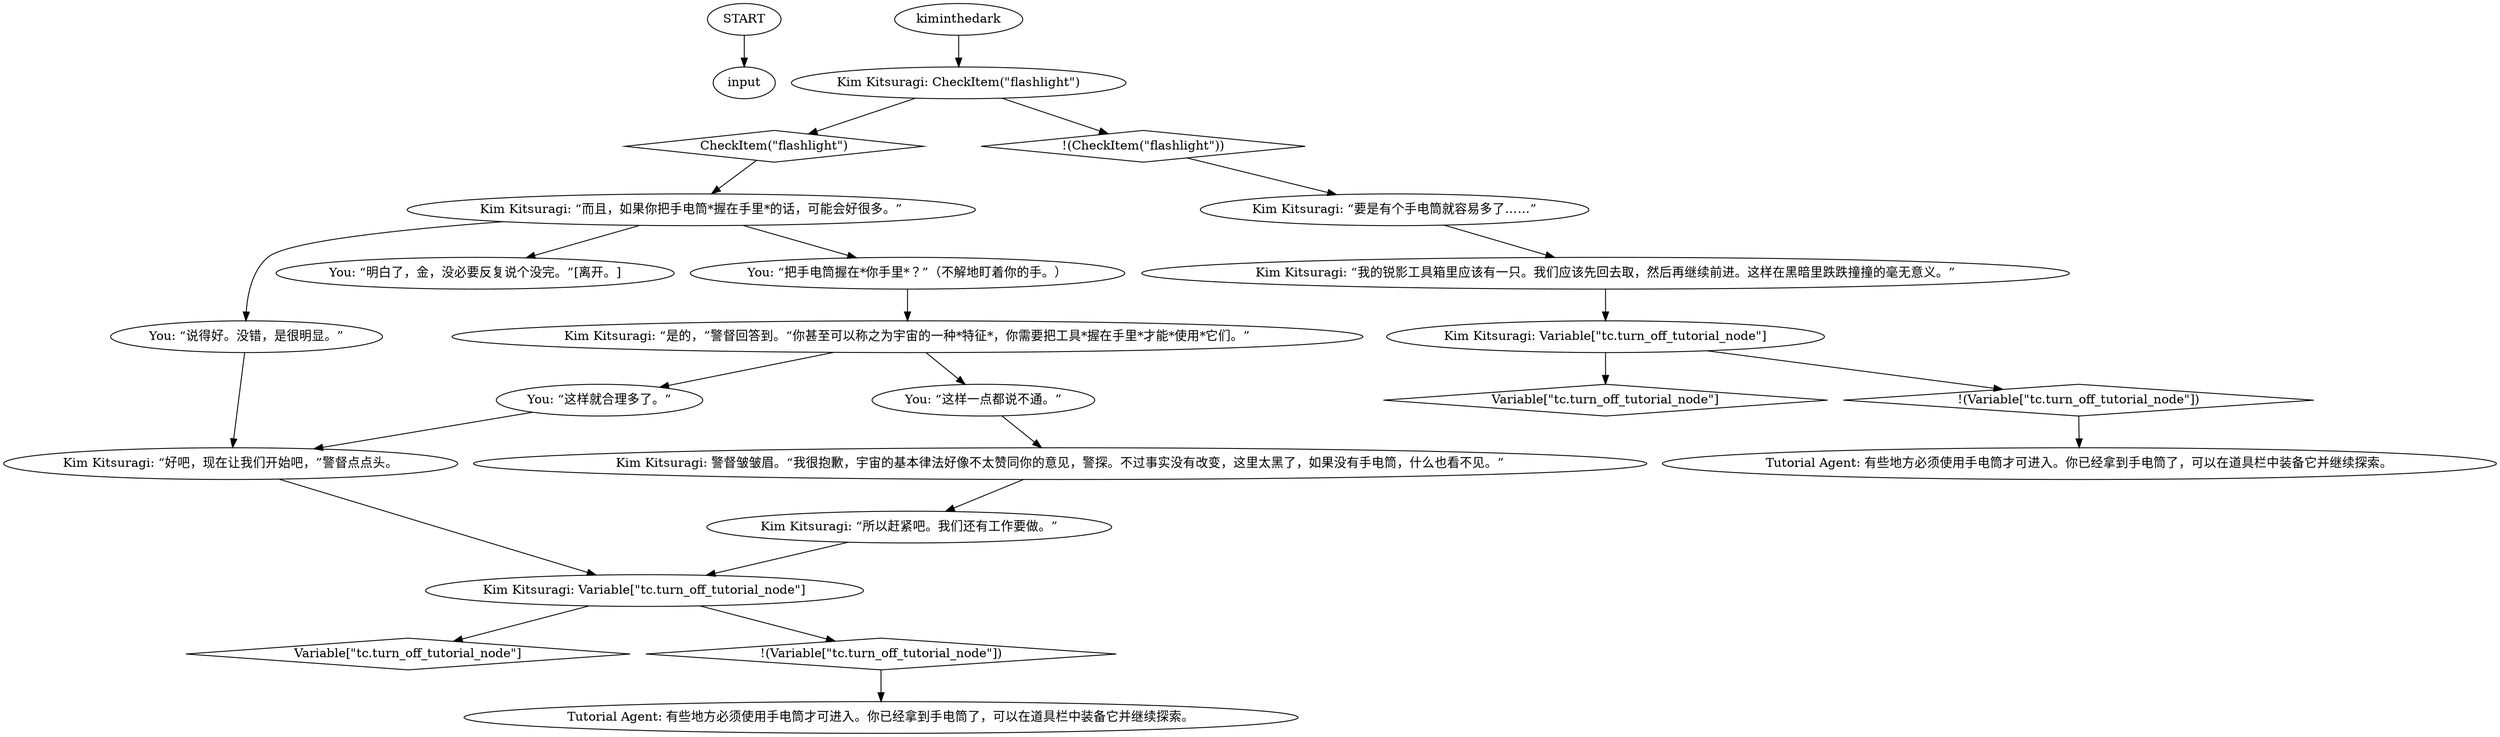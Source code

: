 # KIM SWITCH / flashlight
# Fires when you remain in the dark with Kim
# ==================================================
digraph G {
	  0 [label="START"];
	  1 [label="input"];
	  2 [label="Kim Kitsuragi: Variable[\"tc.turn_off_tutorial_node\"]"];
	  3 [label="Variable[\"tc.turn_off_tutorial_node\"]", shape=diamond];
	  4 [label="!(Variable[\"tc.turn_off_tutorial_node\"])", shape=diamond];
	  5 [label="Kim Kitsuragi: 警督皱皱眉。“我很抱歉，宇宙的基本律法好像不太赞同你的意见，警探。不过事实没有改变，这里太黑了，如果没有手电筒，什么也看不见。”"];
	  7 [label="Kim Kitsuragi: CheckItem(\"flashlight\")"];
	  8 [label="CheckItem(\"flashlight\")", shape=diamond];
	  9 [label="!(CheckItem(\"flashlight\"))", shape=diamond];
	  10 [label="Kim Kitsuragi: “好吧，现在让我们开始吧，”警督点点头。"];
	  11 [label="Kim Kitsuragi: “我的锐影工具箱里应该有一只。我们应该先回去取，然后再继续前进。这样在黑暗里跌跌撞撞的毫无意义。”"];
	  12 [label="Kim Kitsuragi: “是的，”警督回答到。“你甚至可以称之为宇宙的一种*特征*，你需要把工具*握在手里*才能*使用*它们。”"];
	  13 [label="Kim Kitsuragi: “所以赶紧吧。我们还有工作要做。”"];
	  14 [label="Tutorial Agent: 有些地方必须使用手电筒才可进入。你已经拿到手电筒了，可以在道具栏中装备它并继续探索。"];
	  15 [label="You: “说得好。没错，是很明显。”"];
	  16 [label="Kim Kitsuragi: “而且，如果你把手电筒*握在手里*的话，可能会好很多。”"];
	  17 [label="You: “这样就合理多了。”"];
	  18 [label="You: “这样一点都说不通。”"];
	  19 [label="You: “明白了，金，没必要反复说个没完。”[离开。]"];
	  20 [label="Tutorial Agent: 有些地方必须使用手电筒才可进入。你已经拿到手电筒了，可以在道具栏中装备它并继续探索。"];
	  21 [label="Kim Kitsuragi: Variable[\"tc.turn_off_tutorial_node\"]"];
	  22 [label="Variable[\"tc.turn_off_tutorial_node\"]", shape=diamond];
	  23 [label="!(Variable[\"tc.turn_off_tutorial_node\"])", shape=diamond];
	  24 [label="You: “把手电筒握在*你手里*？”（不解地盯着你的手。）"];
	  25 [label="kiminthedark"];
	  26 [label="Kim Kitsuragi: “要是有个手电筒就容易多了……”"];
	  0 -> 1
	  2 -> 3
	  2 -> 4
	  4 -> 14
	  5 -> 13
	  7 -> 8
	  7 -> 9
	  8 -> 16
	  9 -> 26
	  10 -> 21
	  11 -> 2
	  12 -> 17
	  12 -> 18
	  13 -> 21
	  15 -> 10
	  16 -> 24
	  16 -> 19
	  16 -> 15
	  17 -> 10
	  18 -> 5
	  21 -> 22
	  21 -> 23
	  23 -> 20
	  24 -> 12
	  25 -> 7
	  26 -> 11
}

